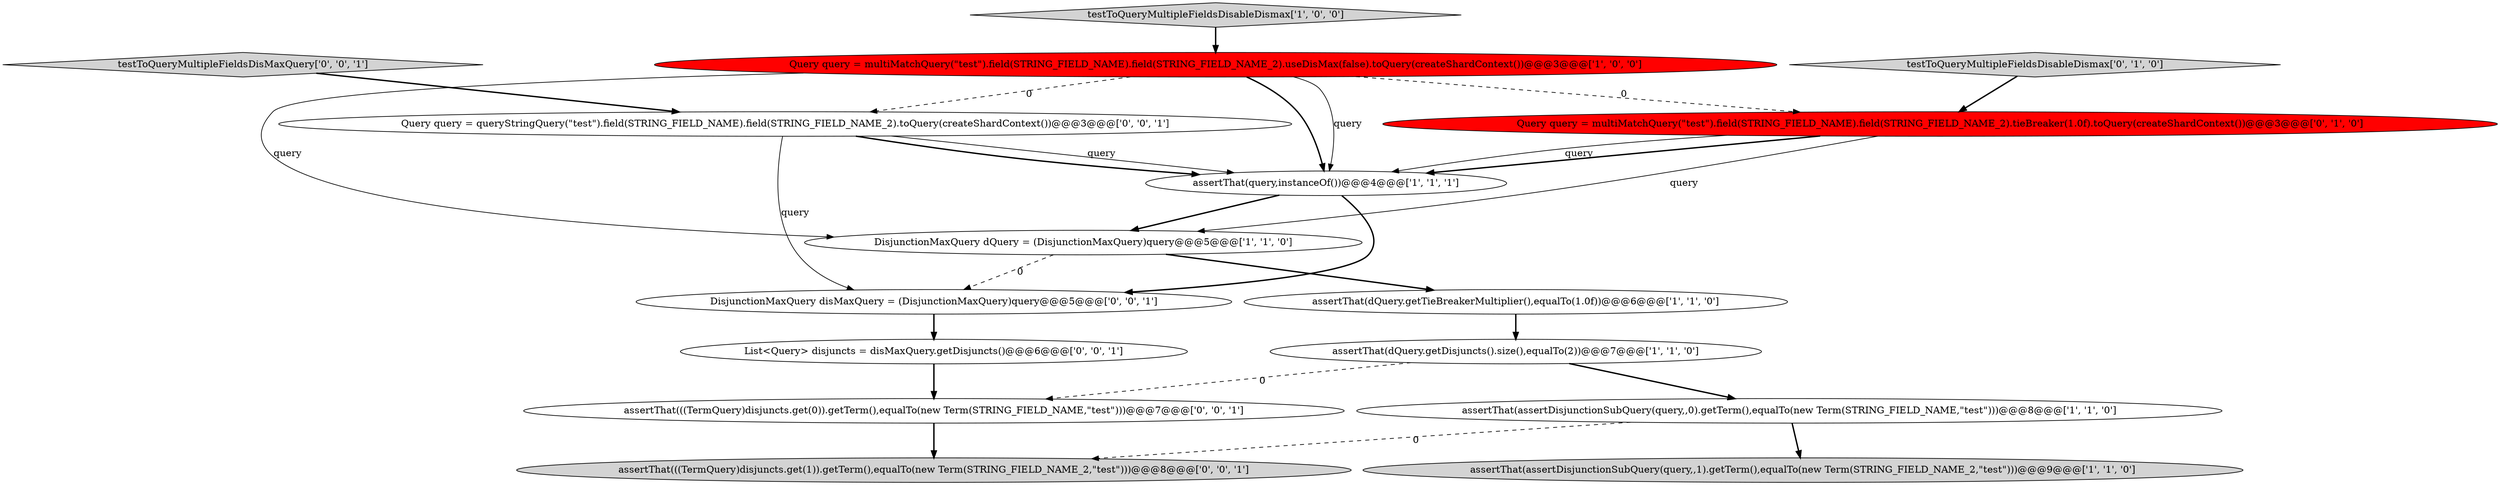 digraph {
7 [style = filled, label = "testToQueryMultipleFieldsDisableDismax['1', '0', '0']", fillcolor = lightgray, shape = diamond image = "AAA0AAABBB1BBB"];
3 [style = filled, label = "assertThat(dQuery.getTieBreakerMultiplier(),equalTo(1.0f))@@@6@@@['1', '1', '0']", fillcolor = white, shape = ellipse image = "AAA0AAABBB1BBB"];
13 [style = filled, label = "Query query = queryStringQuery(\"test\").field(STRING_FIELD_NAME).field(STRING_FIELD_NAME_2).toQuery(createShardContext())@@@3@@@['0', '0', '1']", fillcolor = white, shape = ellipse image = "AAA0AAABBB3BBB"];
9 [style = filled, label = "testToQueryMultipleFieldsDisableDismax['0', '1', '0']", fillcolor = lightgray, shape = diamond image = "AAA0AAABBB2BBB"];
8 [style = filled, label = "Query query = multiMatchQuery(\"test\").field(STRING_FIELD_NAME).field(STRING_FIELD_NAME_2).tieBreaker(1.0f).toQuery(createShardContext())@@@3@@@['0', '1', '0']", fillcolor = red, shape = ellipse image = "AAA1AAABBB2BBB"];
5 [style = filled, label = "assertThat(query,instanceOf())@@@4@@@['1', '1', '1']", fillcolor = white, shape = ellipse image = "AAA0AAABBB1BBB"];
0 [style = filled, label = "assertThat(assertDisjunctionSubQuery(query,,0).getTerm(),equalTo(new Term(STRING_FIELD_NAME,\"test\")))@@@8@@@['1', '1', '0']", fillcolor = white, shape = ellipse image = "AAA0AAABBB1BBB"];
2 [style = filled, label = "assertThat(dQuery.getDisjuncts().size(),equalTo(2))@@@7@@@['1', '1', '0']", fillcolor = white, shape = ellipse image = "AAA0AAABBB1BBB"];
1 [style = filled, label = "assertThat(assertDisjunctionSubQuery(query,,1).getTerm(),equalTo(new Term(STRING_FIELD_NAME_2,\"test\")))@@@9@@@['1', '1', '0']", fillcolor = lightgray, shape = ellipse image = "AAA0AAABBB1BBB"];
4 [style = filled, label = "Query query = multiMatchQuery(\"test\").field(STRING_FIELD_NAME).field(STRING_FIELD_NAME_2).useDisMax(false).toQuery(createShardContext())@@@3@@@['1', '0', '0']", fillcolor = red, shape = ellipse image = "AAA1AAABBB1BBB"];
6 [style = filled, label = "DisjunctionMaxQuery dQuery = (DisjunctionMaxQuery)query@@@5@@@['1', '1', '0']", fillcolor = white, shape = ellipse image = "AAA0AAABBB1BBB"];
12 [style = filled, label = "List<Query> disjuncts = disMaxQuery.getDisjuncts()@@@6@@@['0', '0', '1']", fillcolor = white, shape = ellipse image = "AAA0AAABBB3BBB"];
10 [style = filled, label = "DisjunctionMaxQuery disMaxQuery = (DisjunctionMaxQuery)query@@@5@@@['0', '0', '1']", fillcolor = white, shape = ellipse image = "AAA0AAABBB3BBB"];
14 [style = filled, label = "assertThat(((TermQuery)disjuncts.get(0)).getTerm(),equalTo(new Term(STRING_FIELD_NAME,\"test\")))@@@7@@@['0', '0', '1']", fillcolor = white, shape = ellipse image = "AAA0AAABBB3BBB"];
15 [style = filled, label = "testToQueryMultipleFieldsDisMaxQuery['0', '0', '1']", fillcolor = lightgray, shape = diamond image = "AAA0AAABBB3BBB"];
11 [style = filled, label = "assertThat(((TermQuery)disjuncts.get(1)).getTerm(),equalTo(new Term(STRING_FIELD_NAME_2,\"test\")))@@@8@@@['0', '0', '1']", fillcolor = lightgray, shape = ellipse image = "AAA0AAABBB3BBB"];
13->5 [style = solid, label="query"];
6->3 [style = bold, label=""];
5->10 [style = bold, label=""];
15->13 [style = bold, label=""];
4->5 [style = solid, label="query"];
4->6 [style = solid, label="query"];
0->11 [style = dashed, label="0"];
7->4 [style = bold, label=""];
9->8 [style = bold, label=""];
6->10 [style = dashed, label="0"];
8->6 [style = solid, label="query"];
2->0 [style = bold, label=""];
5->6 [style = bold, label=""];
3->2 [style = bold, label=""];
8->5 [style = bold, label=""];
2->14 [style = dashed, label="0"];
8->5 [style = solid, label="query"];
10->12 [style = bold, label=""];
0->1 [style = bold, label=""];
12->14 [style = bold, label=""];
4->8 [style = dashed, label="0"];
13->5 [style = bold, label=""];
4->13 [style = dashed, label="0"];
13->10 [style = solid, label="query"];
14->11 [style = bold, label=""];
4->5 [style = bold, label=""];
}
